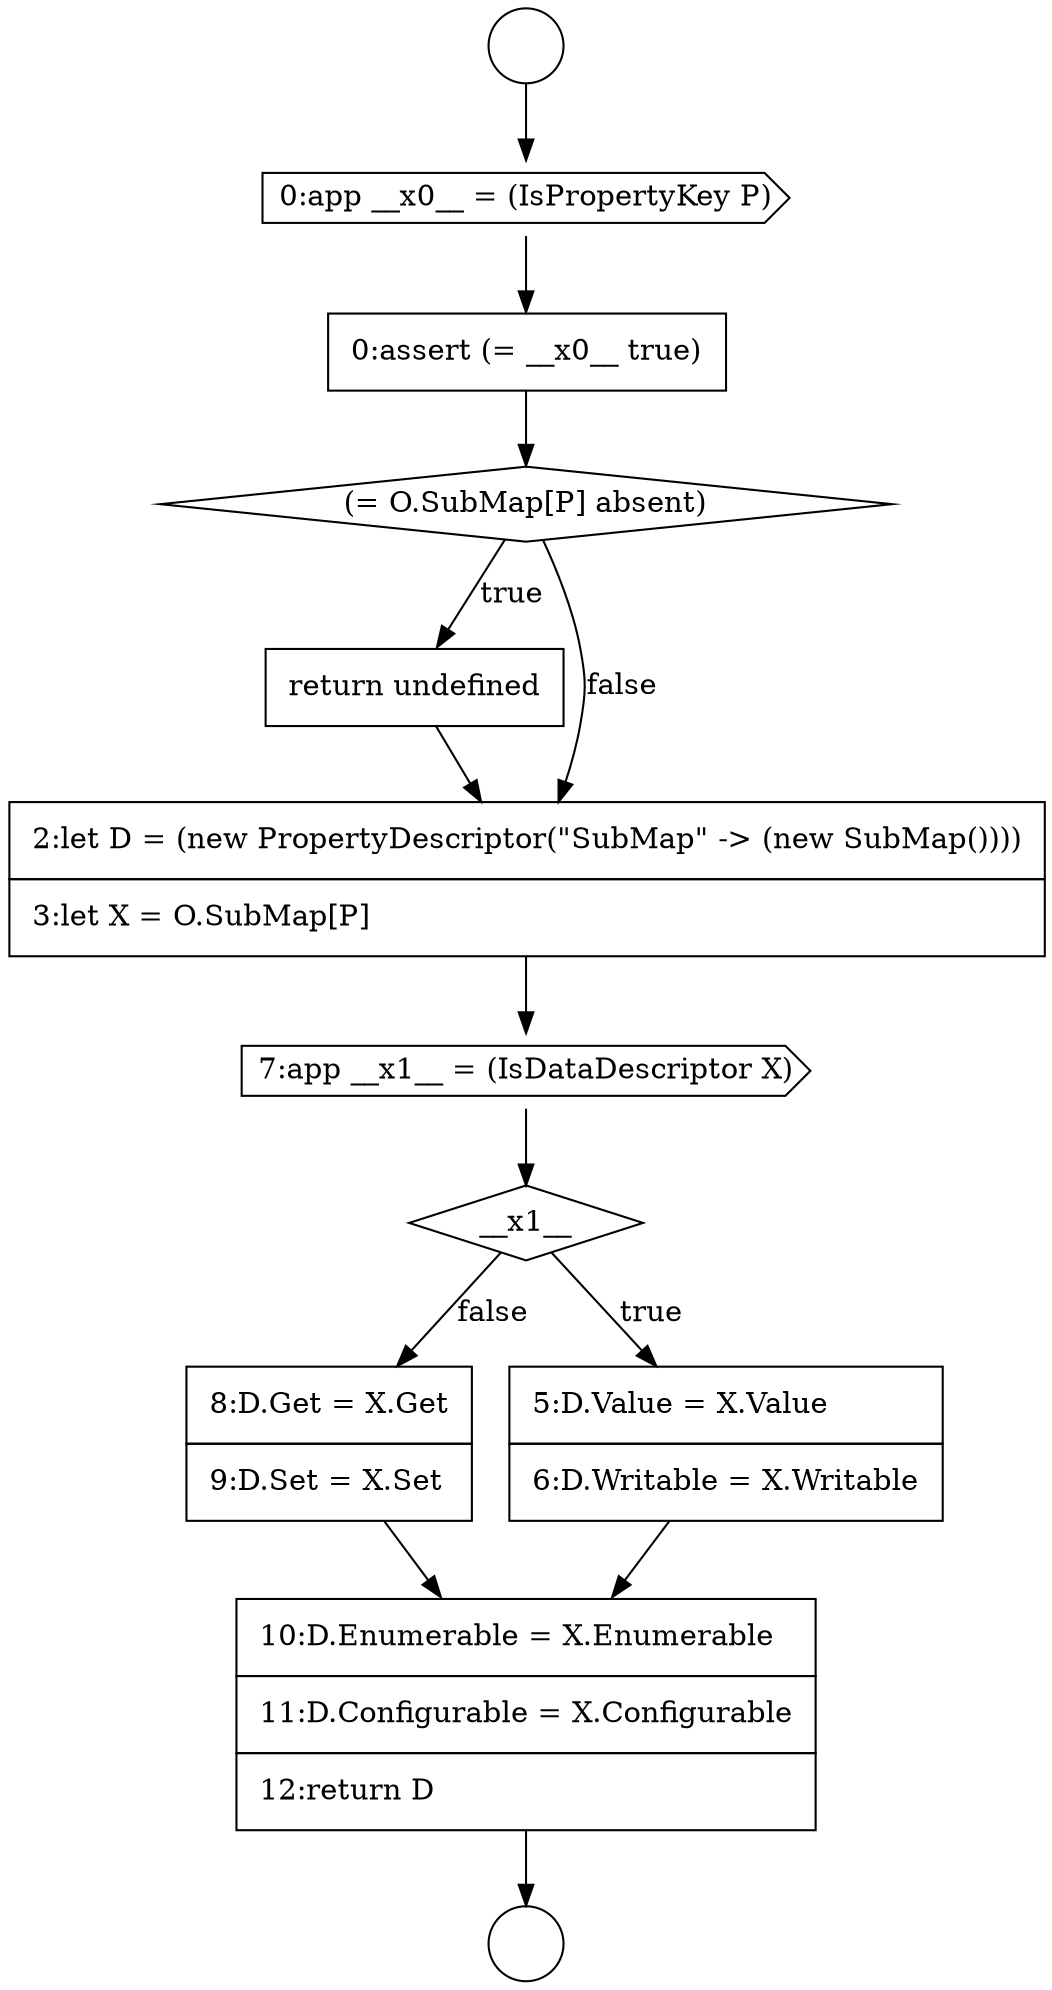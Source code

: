 digraph {
  node1559 [shape=circle label=" " color="black" fillcolor="white" style=filled]
  node1569 [shape=none, margin=0, label=<<font color="black">
    <table border="0" cellborder="1" cellspacing="0" cellpadding="10">
      <tr><td align="left">8:D.Get = X.Get</td></tr>
      <tr><td align="left">9:D.Set = X.Set</td></tr>
    </table>
  </font>> color="black" fillcolor="white" style=filled]
  node1568 [shape=none, margin=0, label=<<font color="black">
    <table border="0" cellborder="1" cellspacing="0" cellpadding="10">
      <tr><td align="left">5:D.Value = X.Value</td></tr>
      <tr><td align="left">6:D.Writable = X.Writable</td></tr>
    </table>
  </font>> color="black" fillcolor="white" style=filled]
  node1564 [shape=none, margin=0, label=<<font color="black">
    <table border="0" cellborder="1" cellspacing="0" cellpadding="10">
      <tr><td align="left">return undefined</td></tr>
    </table>
  </font>> color="black" fillcolor="white" style=filled]
  node1567 [shape=diamond, label=<<font color="black">__x1__</font>> color="black" fillcolor="white" style=filled]
  node1563 [shape=diamond, label=<<font color="black">(= O.SubMap[P] absent)</font>> color="black" fillcolor="white" style=filled]
  node1562 [shape=none, margin=0, label=<<font color="black">
    <table border="0" cellborder="1" cellspacing="0" cellpadding="10">
      <tr><td align="left">0:assert (= __x0__ true)</td></tr>
    </table>
  </font>> color="black" fillcolor="white" style=filled]
  node1566 [shape=cds, label=<<font color="black">7:app __x1__ = (IsDataDescriptor X)</font>> color="black" fillcolor="white" style=filled]
  node1561 [shape=cds, label=<<font color="black">0:app __x0__ = (IsPropertyKey P)</font>> color="black" fillcolor="white" style=filled]
  node1565 [shape=none, margin=0, label=<<font color="black">
    <table border="0" cellborder="1" cellspacing="0" cellpadding="10">
      <tr><td align="left">2:let D = (new PropertyDescriptor(&quot;SubMap&quot; -&gt; (new SubMap())))</td></tr>
      <tr><td align="left">3:let X = O.SubMap[P]</td></tr>
    </table>
  </font>> color="black" fillcolor="white" style=filled]
  node1570 [shape=none, margin=0, label=<<font color="black">
    <table border="0" cellborder="1" cellspacing="0" cellpadding="10">
      <tr><td align="left">10:D.Enumerable = X.Enumerable</td></tr>
      <tr><td align="left">11:D.Configurable = X.Configurable</td></tr>
      <tr><td align="left">12:return D</td></tr>
    </table>
  </font>> color="black" fillcolor="white" style=filled]
  node1560 [shape=circle label=" " color="black" fillcolor="white" style=filled]
  node1565 -> node1566 [ color="black"]
  node1568 -> node1570 [ color="black"]
  node1562 -> node1563 [ color="black"]
  node1569 -> node1570 [ color="black"]
  node1570 -> node1560 [ color="black"]
  node1567 -> node1568 [label=<<font color="black">true</font>> color="black"]
  node1567 -> node1569 [label=<<font color="black">false</font>> color="black"]
  node1564 -> node1565 [ color="black"]
  node1563 -> node1564 [label=<<font color="black">true</font>> color="black"]
  node1563 -> node1565 [label=<<font color="black">false</font>> color="black"]
  node1566 -> node1567 [ color="black"]
  node1561 -> node1562 [ color="black"]
  node1559 -> node1561 [ color="black"]
}
